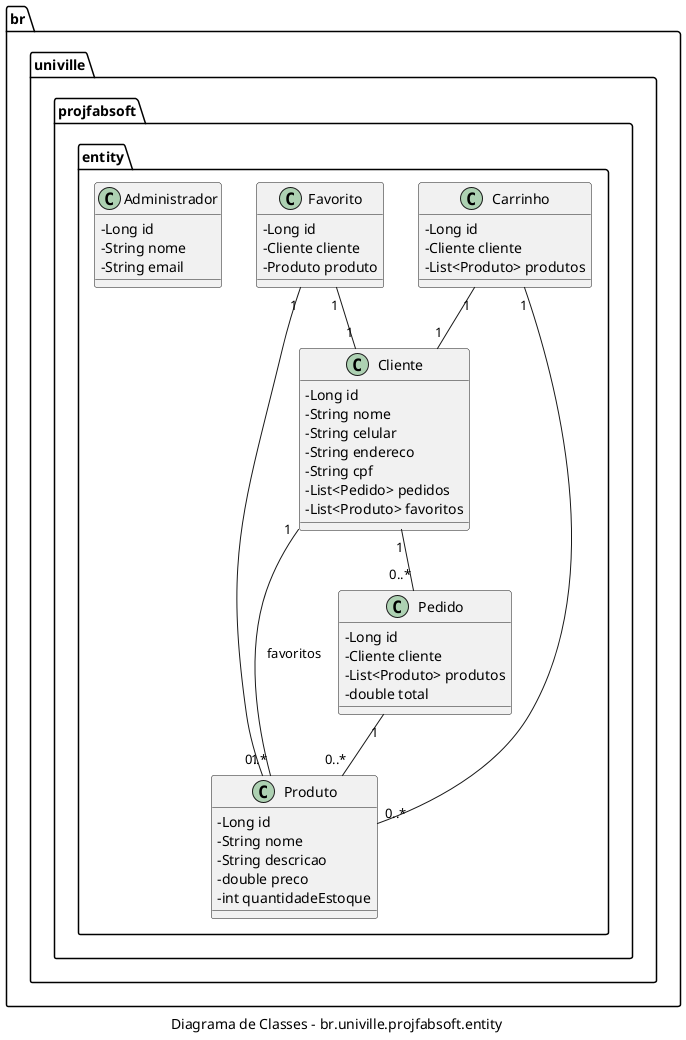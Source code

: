 @startuml
skinparam classAttributeIconSize 0
caption Diagrama de Classes - br.univille.projfabsoft.entity
package br.univille.projfabsoft.entity {
    class Cliente {
        - Long id
        - String nome
        - String celular
        - String endereco
        - String cpf
        - List<Pedido> pedidos
        - List<Produto> favoritos
    }

    class Produto {
        - Long id
        - String nome
        - String descricao
        - double preco
        - int quantidadeEstoque
    }

    class Pedido {
        - Long id
        - Cliente cliente
        - List<Produto> produtos
        - double total
    }

    class Carrinho {
        - Long id
        - Cliente cliente
        - List<Produto> produtos
    }

    class Favorito {
        - Long id
        - Cliente cliente
        - Produto produto
    }

    class Administrador {
        - Long id
        - String nome
        - String email
    }

    Cliente "1" -- "0..*" Pedido
    Cliente "1" -- "0..*" Produto : favoritos
    Pedido "1" -- "0..*" Produto
    Carrinho "1" -- "0..*" Produto
    Carrinho "1" -- "1" Cliente
    Favorito "1" -- "1" Cliente
    Favorito "1" -- "1" Produto
}
@enduml